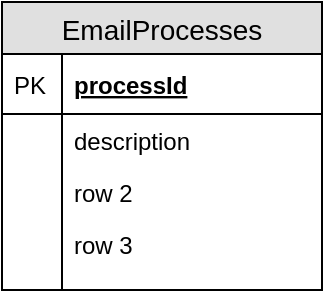 <mxfile version="10.7.5" type="github"><diagram id="SB_Kls23tC7Y3D_4Yoh1" name="Page-1"><mxGraphModel dx="1394" dy="715" grid="1" gridSize="10" guides="1" tooltips="1" connect="1" arrows="1" fold="1" page="1" pageScale="1" pageWidth="850" pageHeight="1100" math="0" shadow="0"><root><mxCell id="0"/><mxCell id="1" parent="0"/><mxCell id="N1daHU1k654bWJSWbZei-3" value="EmailProcesses" style="swimlane;fontStyle=0;childLayout=stackLayout;horizontal=1;startSize=26;fillColor=#e0e0e0;horizontalStack=0;resizeParent=1;resizeParentMax=0;resizeLast=0;collapsible=1;marginBottom=0;swimlaneFillColor=#ffffff;align=center;fontSize=14;" vertex="1" parent="1"><mxGeometry y="608" width="160" height="144" as="geometry"/></mxCell><mxCell id="N1daHU1k654bWJSWbZei-4" value="processId" style="shape=partialRectangle;top=0;left=0;right=0;bottom=1;align=left;verticalAlign=middle;fillColor=none;spacingLeft=34;spacingRight=4;overflow=hidden;rotatable=0;points=[[0,0.5],[1,0.5]];portConstraint=eastwest;dropTarget=0;fontStyle=5;fontSize=12;" vertex="1" parent="N1daHU1k654bWJSWbZei-3"><mxGeometry y="26" width="160" height="30" as="geometry"/></mxCell><mxCell id="N1daHU1k654bWJSWbZei-5" value="PK" style="shape=partialRectangle;top=0;left=0;bottom=0;fillColor=none;align=left;verticalAlign=middle;spacingLeft=4;spacingRight=4;overflow=hidden;rotatable=0;points=[];portConstraint=eastwest;part=1;fontSize=12;" vertex="1" connectable="0" parent="N1daHU1k654bWJSWbZei-4"><mxGeometry width="30" height="30" as="geometry"/></mxCell><mxCell id="N1daHU1k654bWJSWbZei-6" value="description" style="shape=partialRectangle;top=0;left=0;right=0;bottom=0;align=left;verticalAlign=top;fillColor=none;spacingLeft=34;spacingRight=4;overflow=hidden;rotatable=0;points=[[0,0.5],[1,0.5]];portConstraint=eastwest;dropTarget=0;fontSize=12;" vertex="1" parent="N1daHU1k654bWJSWbZei-3"><mxGeometry y="56" width="160" height="26" as="geometry"/></mxCell><mxCell id="N1daHU1k654bWJSWbZei-7" value="" style="shape=partialRectangle;top=0;left=0;bottom=0;fillColor=none;align=left;verticalAlign=top;spacingLeft=4;spacingRight=4;overflow=hidden;rotatable=0;points=[];portConstraint=eastwest;part=1;fontSize=12;" vertex="1" connectable="0" parent="N1daHU1k654bWJSWbZei-6"><mxGeometry width="30" height="26" as="geometry"/></mxCell><mxCell id="N1daHU1k654bWJSWbZei-8" value="row 2" style="shape=partialRectangle;top=0;left=0;right=0;bottom=0;align=left;verticalAlign=top;fillColor=none;spacingLeft=34;spacingRight=4;overflow=hidden;rotatable=0;points=[[0,0.5],[1,0.5]];portConstraint=eastwest;dropTarget=0;fontSize=12;" vertex="1" parent="N1daHU1k654bWJSWbZei-3"><mxGeometry y="82" width="160" height="26" as="geometry"/></mxCell><mxCell id="N1daHU1k654bWJSWbZei-9" value="" style="shape=partialRectangle;top=0;left=0;bottom=0;fillColor=none;align=left;verticalAlign=top;spacingLeft=4;spacingRight=4;overflow=hidden;rotatable=0;points=[];portConstraint=eastwest;part=1;fontSize=12;" vertex="1" connectable="0" parent="N1daHU1k654bWJSWbZei-8"><mxGeometry width="30" height="26" as="geometry"/></mxCell><mxCell id="N1daHU1k654bWJSWbZei-10" value="row 3" style="shape=partialRectangle;top=0;left=0;right=0;bottom=0;align=left;verticalAlign=top;fillColor=none;spacingLeft=34;spacingRight=4;overflow=hidden;rotatable=0;points=[[0,0.5],[1,0.5]];portConstraint=eastwest;dropTarget=0;fontSize=12;" vertex="1" parent="N1daHU1k654bWJSWbZei-3"><mxGeometry y="108" width="160" height="26" as="geometry"/></mxCell><mxCell id="N1daHU1k654bWJSWbZei-11" value="" style="shape=partialRectangle;top=0;left=0;bottom=0;fillColor=none;align=left;verticalAlign=top;spacingLeft=4;spacingRight=4;overflow=hidden;rotatable=0;points=[];portConstraint=eastwest;part=1;fontSize=12;" vertex="1" connectable="0" parent="N1daHU1k654bWJSWbZei-10"><mxGeometry width="30" height="26" as="geometry"/></mxCell><mxCell id="N1daHU1k654bWJSWbZei-12" value="" style="shape=partialRectangle;top=0;left=0;right=0;bottom=0;align=left;verticalAlign=top;fillColor=none;spacingLeft=34;spacingRight=4;overflow=hidden;rotatable=0;points=[[0,0.5],[1,0.5]];portConstraint=eastwest;dropTarget=0;fontSize=12;" vertex="1" parent="N1daHU1k654bWJSWbZei-3"><mxGeometry y="134" width="160" height="10" as="geometry"/></mxCell><mxCell id="N1daHU1k654bWJSWbZei-13" value="" style="shape=partialRectangle;top=0;left=0;bottom=0;fillColor=none;align=left;verticalAlign=top;spacingLeft=4;spacingRight=4;overflow=hidden;rotatable=0;points=[];portConstraint=eastwest;part=1;fontSize=12;" vertex="1" connectable="0" parent="N1daHU1k654bWJSWbZei-12"><mxGeometry width="30" height="10" as="geometry"/></mxCell></root></mxGraphModel></diagram></mxfile>